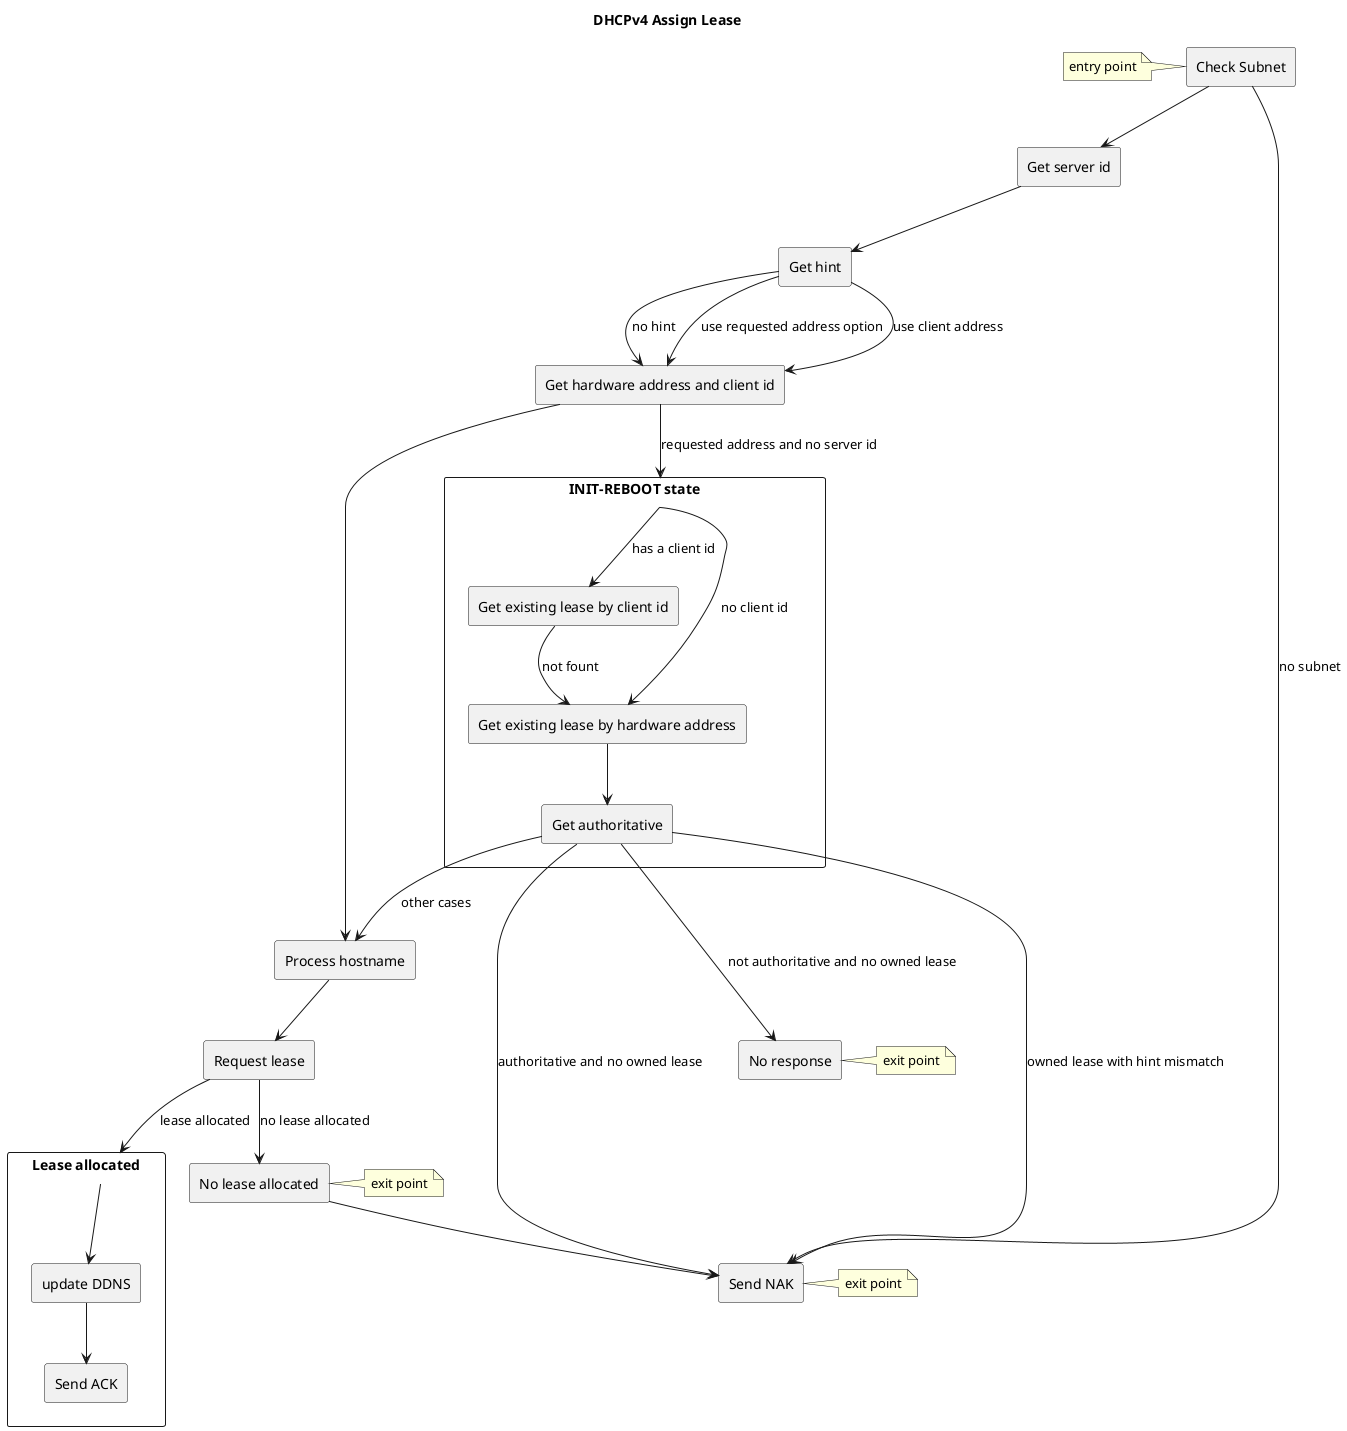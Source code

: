 @startuml

title DHCPv4 Assign Lease

agent "Check Subnet" as subnet
note left : entry point

agent "Get server id" as server_id

agent "Get hint" as hint

agent "Get hardware address and client id" as ident

rectangle "INIT-REBOOT state" as init_reboot {
 agent "Get existing lease by client id" as by_client_id

 agent "Get existing lease by hardware address" as by_hw_addr

 agent "Get authoritative" as authoritative
}

agent "Process hostname" as hostname

agent "Request lease" as allocate

rectangle "Lease allocated" as allocated {
 agent "update DDNS" as ddns
 agent "Send ACK" as ack
}

agent "No lease allocated" as failed
note right : exit point

agent "Send NAK" as nak
note right : exit point

agent "No response" as no_response
note right : exit point

subnet --> server_id
subnet ---> nak : no subnet
server_id --> hint
hint --> ident : use requested address option
hint --> ident : use client address
hint --> ident : no hint
ident --> init_reboot : requested address and no server id
ident ---> hostname
init_reboot --> by_client_id : has a client id
init_reboot --> by_hw_addr : no client id
by_client_id --> by_hw_addr : not fount
by_hw_addr --> authoritative
authoritative ---> no_response : not authoritative and no owned lease
authoritative --> nak : owned lease with hint mismatch
authoritative --> nak : authoritative and no owned lease
authoritative --> hostname : other cases
hostname --> allocate
allocate --> allocated : lease allocated
allocated --> ddns
ddns --> ack
allocate --> failed : no lease allocated
failed --> nak

@enduml
